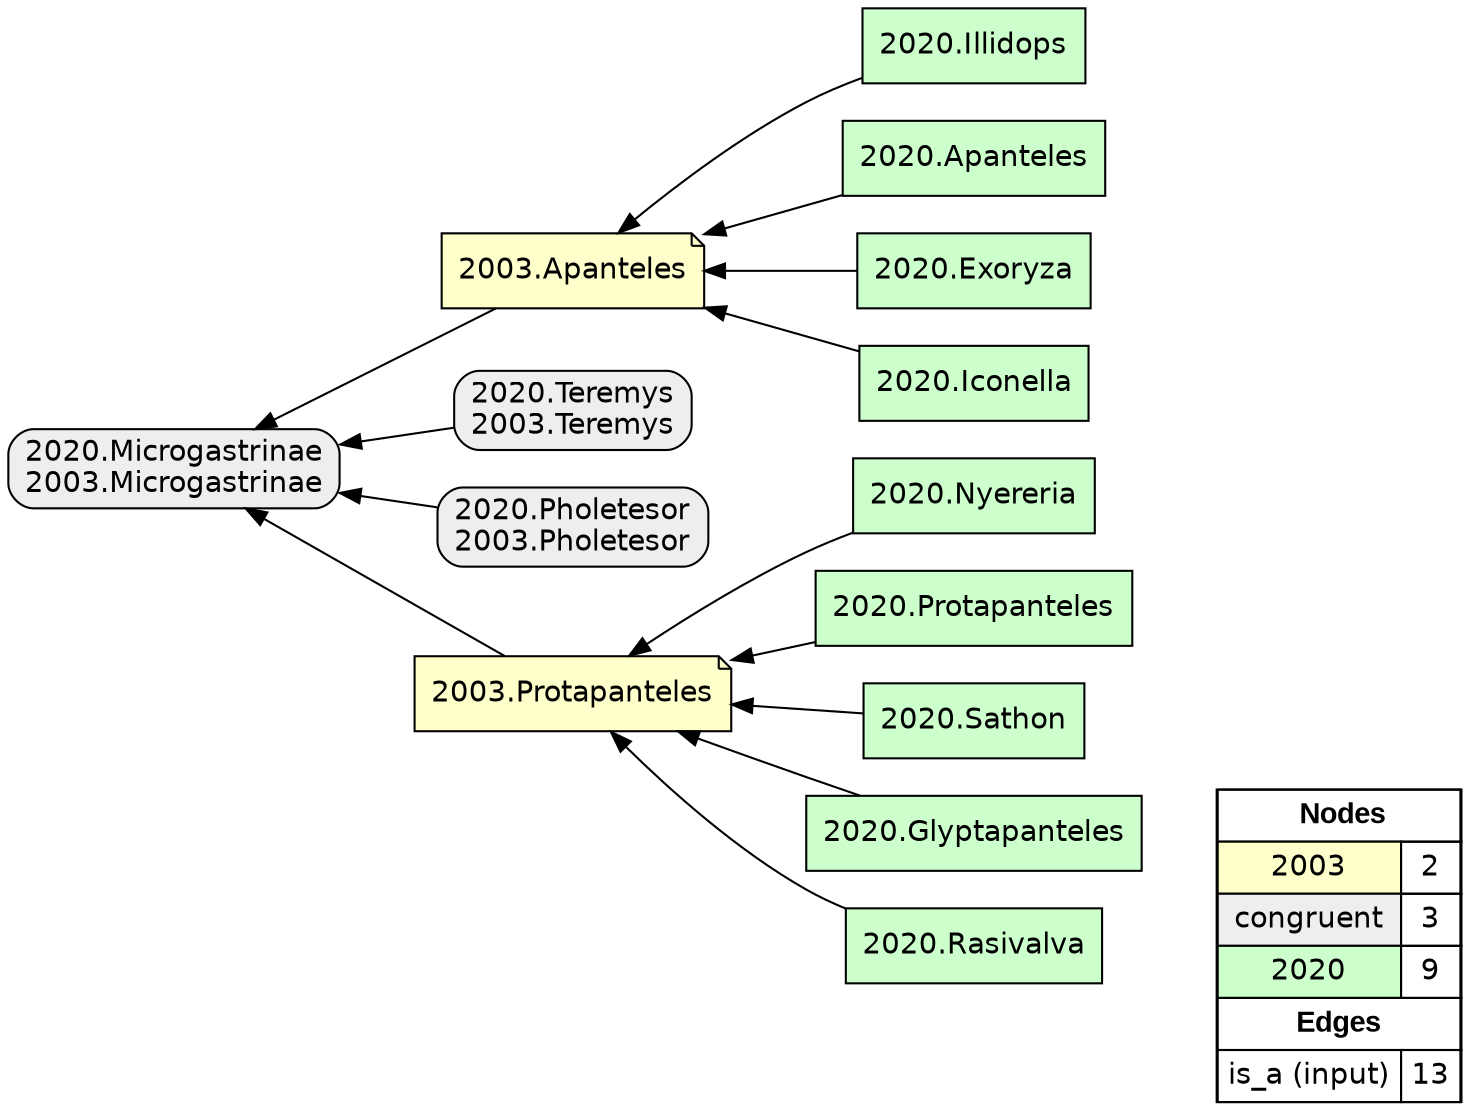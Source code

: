 digraph{
rankdir=RL
node[shape=note style=filled fillcolor="#FFFFCC" fontname="helvetica"] 
"2003.Protapanteles"
"2003.Apanteles"
node[shape=box style="filled,rounded" fillcolor="#EEEEEE" fontname="helvetica"] 
"2020.Teremys\n2003.Teremys"
"2020.Pholetesor\n2003.Pholetesor"
"2020.Microgastrinae\n2003.Microgastrinae"
node[shape=box style=filled fillcolor="#CCFFCC" fontname="helvetica"] 
"2020.Illidops"
"2020.Nyereria"
"2020.Protapanteles"
"2020.Sathon"
"2020.Apanteles"
"2020.Glyptapanteles"
"2020.Exoryza"
"2020.Rasivalva"
"2020.Iconella"
edge[arrowhead=normal style=solid color="#000000" constraint=true penwidth=1]
"2020.Teremys\n2003.Teremys" -> "2020.Microgastrinae\n2003.Microgastrinae"
"2020.Illidops" -> "2003.Apanteles"
"2003.Apanteles" -> "2020.Microgastrinae\n2003.Microgastrinae"
"2020.Nyereria" -> "2003.Protapanteles"
"2020.Iconella" -> "2003.Apanteles"
"2020.Glyptapanteles" -> "2003.Protapanteles"
"2020.Sathon" -> "2003.Protapanteles"
"2020.Rasivalva" -> "2003.Protapanteles"
"2020.Protapanteles" -> "2003.Protapanteles"
"2003.Protapanteles" -> "2020.Microgastrinae\n2003.Microgastrinae"
"2020.Exoryza" -> "2003.Apanteles"
"2020.Pholetesor\n2003.Pholetesor" -> "2020.Microgastrinae\n2003.Microgastrinae"
"2020.Apanteles" -> "2003.Apanteles"
edge[arrowhead=normal style=dotted color="#000000" constraint=true penwidth=1]
node[shape=box] 
{rank=source Legend [fillcolor= white margin=0 label=< 
 <TABLE BORDER="0" CELLBORDER="1" CELLSPACING="0" CELLPADDING="4"> 
<TR> <TD COLSPAN="2"><font face="Arial Black"> Nodes</font></TD> </TR> 
<TR> 
 <TD bgcolor="#FFFFCC" fontname="helvetica">2003</TD> 
 <TD>2</TD> 
 </TR> 
<TR> 
 <TD bgcolor="#EEEEEE" fontname="helvetica">congruent</TD> 
 <TD>3</TD> 
 </TR> 
<TR> 
 <TD bgcolor="#CCFFCC" fontname="helvetica">2020</TD> 
 <TD>9</TD> 
 </TR> 
<TR> <TD COLSPAN="2"><font face = "Arial Black"> Edges </font></TD> </TR> 
<TR> 
 <TD><font color ="#000000">is_a (input)</font></TD><TD>13</TD>
</TR>
</TABLE> 
 >] } 
}